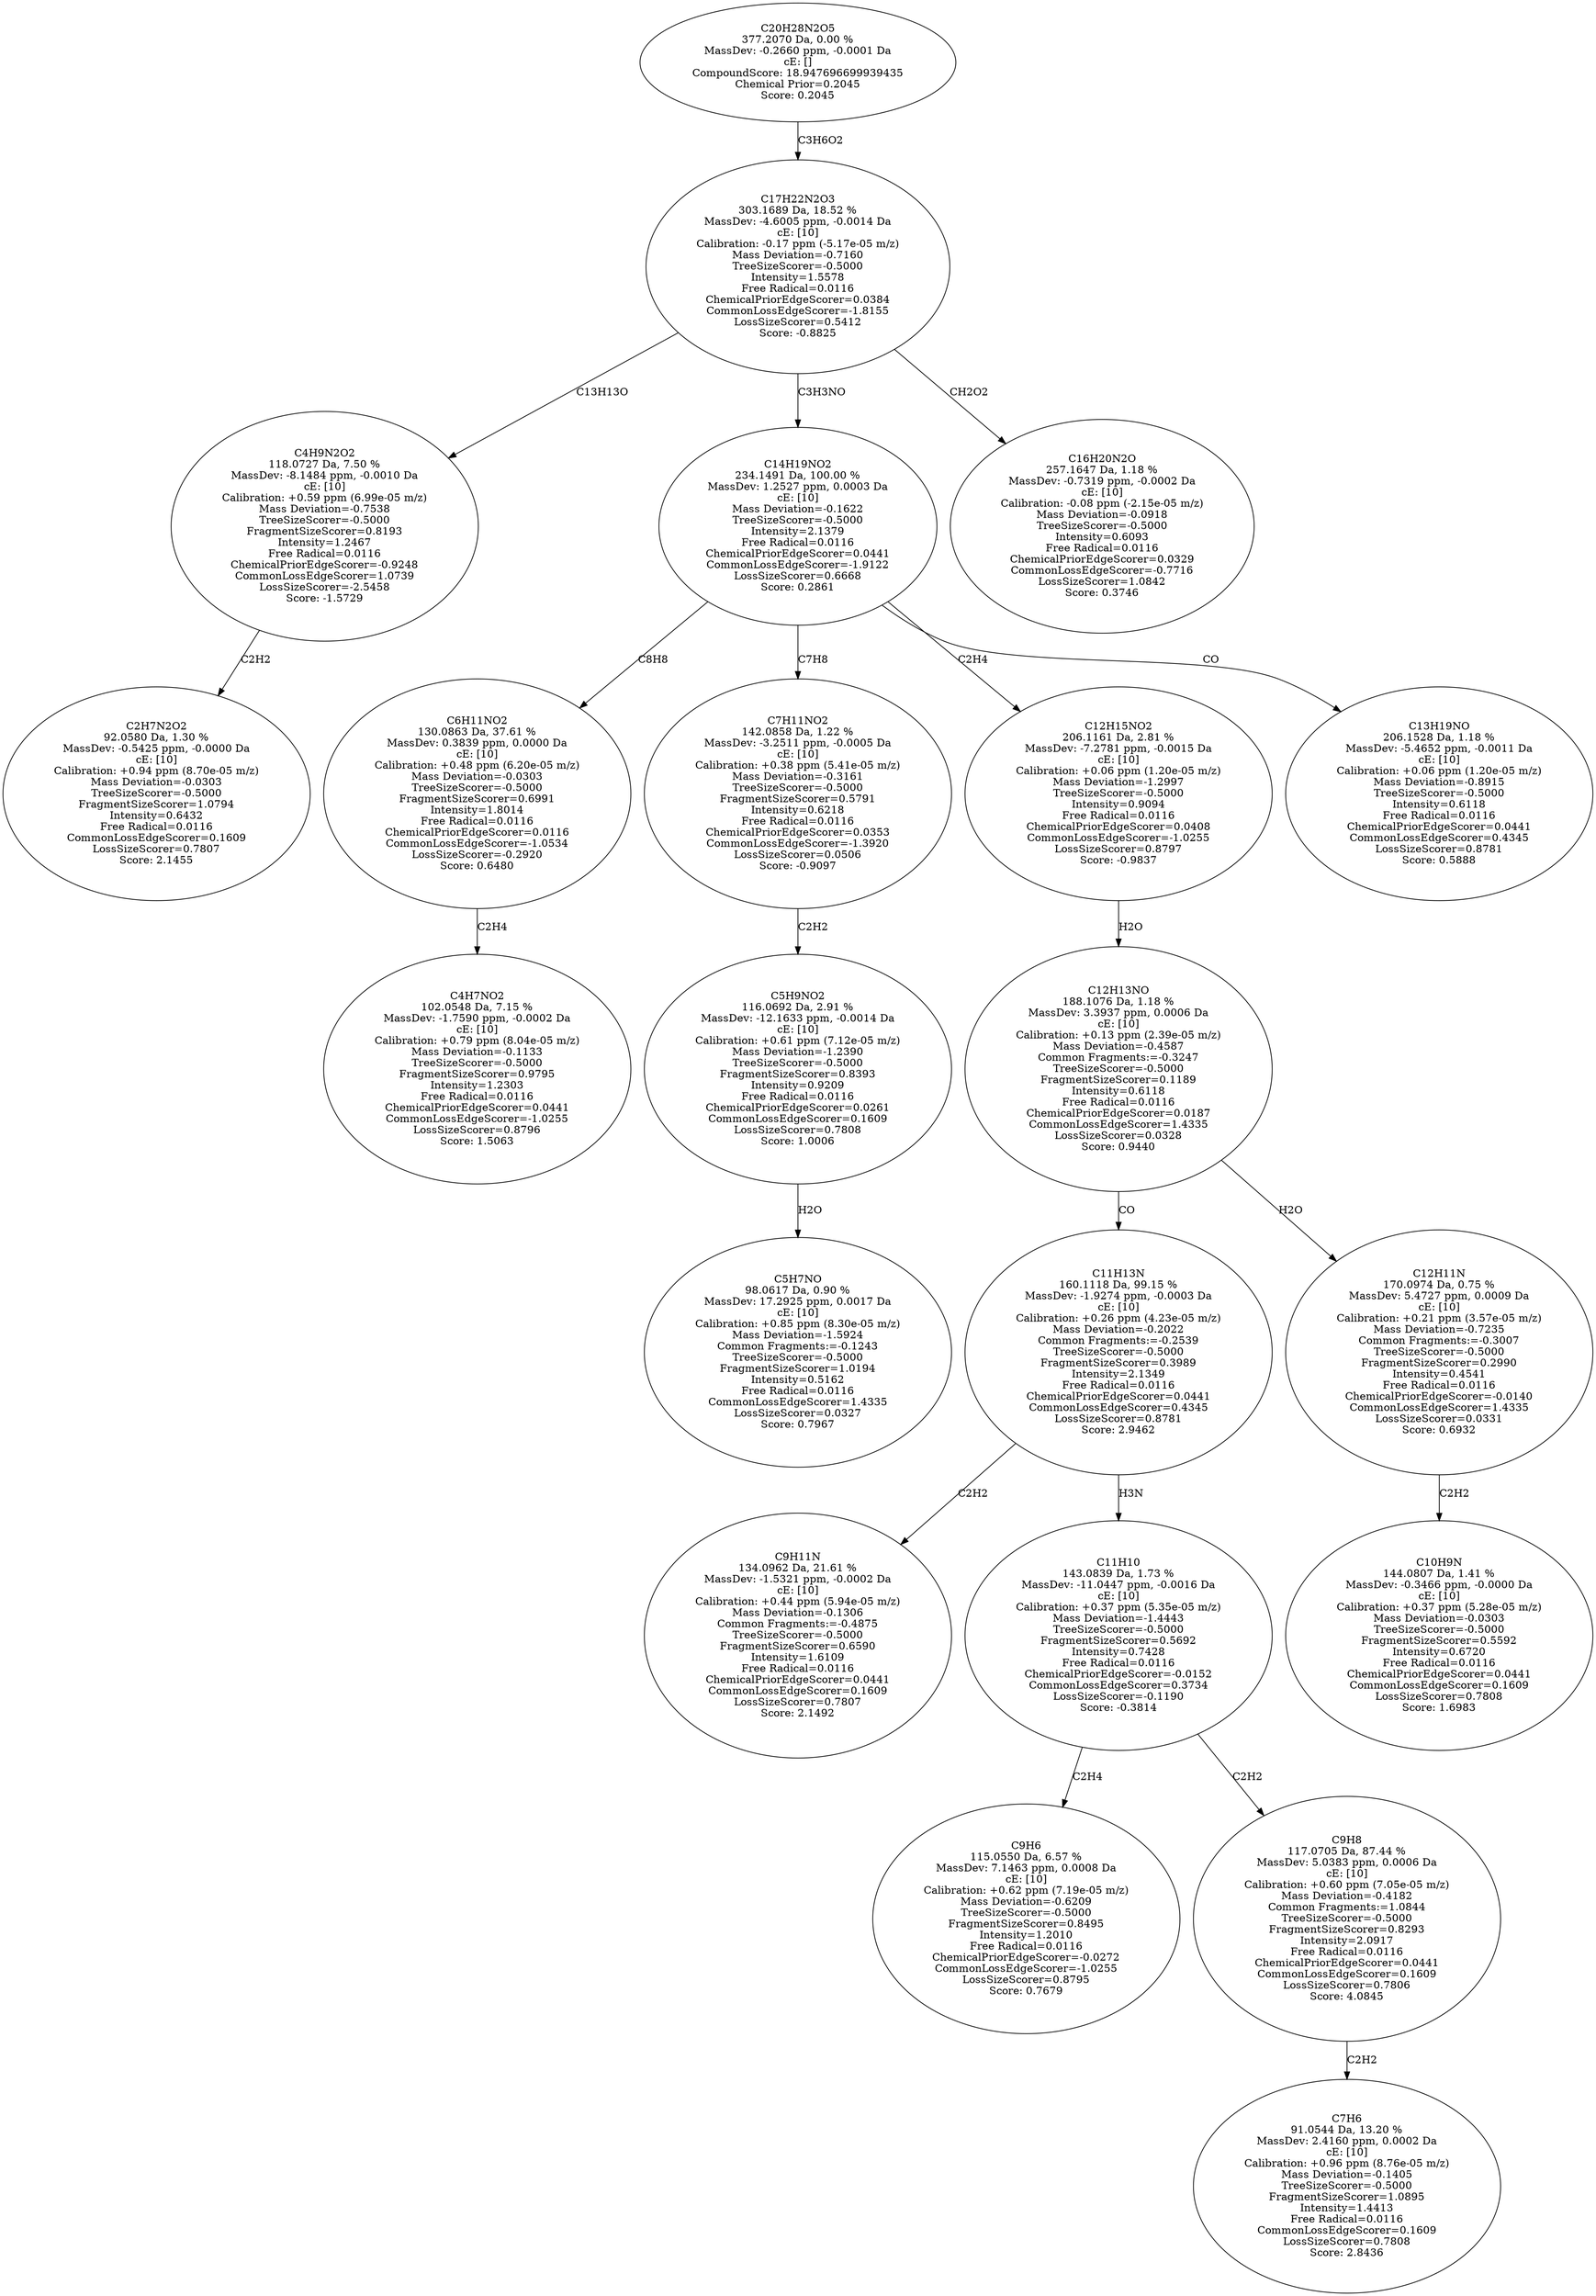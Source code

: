 strict digraph {
v1 [label="C2H7N2O2\n92.0580 Da, 1.30 %\nMassDev: -0.5425 ppm, -0.0000 Da\ncE: [10]\nCalibration: +0.94 ppm (8.70e-05 m/z)\nMass Deviation=-0.0303\nTreeSizeScorer=-0.5000\nFragmentSizeScorer=1.0794\nIntensity=0.6432\nFree Radical=0.0116\nCommonLossEdgeScorer=0.1609\nLossSizeScorer=0.7807\nScore: 2.1455"];
v2 [label="C4H9N2O2\n118.0727 Da, 7.50 %\nMassDev: -8.1484 ppm, -0.0010 Da\ncE: [10]\nCalibration: +0.59 ppm (6.99e-05 m/z)\nMass Deviation=-0.7538\nTreeSizeScorer=-0.5000\nFragmentSizeScorer=0.8193\nIntensity=1.2467\nFree Radical=0.0116\nChemicalPriorEdgeScorer=-0.9248\nCommonLossEdgeScorer=1.0739\nLossSizeScorer=-2.5458\nScore: -1.5729"];
v3 [label="C4H7NO2\n102.0548 Da, 7.15 %\nMassDev: -1.7590 ppm, -0.0002 Da\ncE: [10]\nCalibration: +0.79 ppm (8.04e-05 m/z)\nMass Deviation=-0.1133\nTreeSizeScorer=-0.5000\nFragmentSizeScorer=0.9795\nIntensity=1.2303\nFree Radical=0.0116\nChemicalPriorEdgeScorer=0.0441\nCommonLossEdgeScorer=-1.0255\nLossSizeScorer=0.8796\nScore: 1.5063"];
v4 [label="C6H11NO2\n130.0863 Da, 37.61 %\nMassDev: 0.3839 ppm, 0.0000 Da\ncE: [10]\nCalibration: +0.48 ppm (6.20e-05 m/z)\nMass Deviation=-0.0303\nTreeSizeScorer=-0.5000\nFragmentSizeScorer=0.6991\nIntensity=1.8014\nFree Radical=0.0116\nChemicalPriorEdgeScorer=0.0116\nCommonLossEdgeScorer=-1.0534\nLossSizeScorer=-0.2920\nScore: 0.6480"];
v5 [label="C5H7NO\n98.0617 Da, 0.90 %\nMassDev: 17.2925 ppm, 0.0017 Da\ncE: [10]\nCalibration: +0.85 ppm (8.30e-05 m/z)\nMass Deviation=-1.5924\nCommon Fragments:=-0.1243\nTreeSizeScorer=-0.5000\nFragmentSizeScorer=1.0194\nIntensity=0.5162\nFree Radical=0.0116\nCommonLossEdgeScorer=1.4335\nLossSizeScorer=0.0327\nScore: 0.7967"];
v6 [label="C5H9NO2\n116.0692 Da, 2.91 %\nMassDev: -12.1633 ppm, -0.0014 Da\ncE: [10]\nCalibration: +0.61 ppm (7.12e-05 m/z)\nMass Deviation=-1.2390\nTreeSizeScorer=-0.5000\nFragmentSizeScorer=0.8393\nIntensity=0.9209\nFree Radical=0.0116\nChemicalPriorEdgeScorer=0.0261\nCommonLossEdgeScorer=0.1609\nLossSizeScorer=0.7808\nScore: 1.0006"];
v7 [label="C7H11NO2\n142.0858 Da, 1.22 %\nMassDev: -3.2511 ppm, -0.0005 Da\ncE: [10]\nCalibration: +0.38 ppm (5.41e-05 m/z)\nMass Deviation=-0.3161\nTreeSizeScorer=-0.5000\nFragmentSizeScorer=0.5791\nIntensity=0.6218\nFree Radical=0.0116\nChemicalPriorEdgeScorer=0.0353\nCommonLossEdgeScorer=-1.3920\nLossSizeScorer=0.0506\nScore: -0.9097"];
v8 [label="C9H11N\n134.0962 Da, 21.61 %\nMassDev: -1.5321 ppm, -0.0002 Da\ncE: [10]\nCalibration: +0.44 ppm (5.94e-05 m/z)\nMass Deviation=-0.1306\nCommon Fragments:=-0.4875\nTreeSizeScorer=-0.5000\nFragmentSizeScorer=0.6590\nIntensity=1.6109\nFree Radical=0.0116\nChemicalPriorEdgeScorer=0.0441\nCommonLossEdgeScorer=0.1609\nLossSizeScorer=0.7807\nScore: 2.1492"];
v9 [label="C9H6\n115.0550 Da, 6.57 %\nMassDev: 7.1463 ppm, 0.0008 Da\ncE: [10]\nCalibration: +0.62 ppm (7.19e-05 m/z)\nMass Deviation=-0.6209\nTreeSizeScorer=-0.5000\nFragmentSizeScorer=0.8495\nIntensity=1.2010\nFree Radical=0.0116\nChemicalPriorEdgeScorer=-0.0272\nCommonLossEdgeScorer=-1.0255\nLossSizeScorer=0.8795\nScore: 0.7679"];
v10 [label="C7H6\n91.0544 Da, 13.20 %\nMassDev: 2.4160 ppm, 0.0002 Da\ncE: [10]\nCalibration: +0.96 ppm (8.76e-05 m/z)\nMass Deviation=-0.1405\nTreeSizeScorer=-0.5000\nFragmentSizeScorer=1.0895\nIntensity=1.4413\nFree Radical=0.0116\nCommonLossEdgeScorer=0.1609\nLossSizeScorer=0.7808\nScore: 2.8436"];
v11 [label="C9H8\n117.0705 Da, 87.44 %\nMassDev: 5.0383 ppm, 0.0006 Da\ncE: [10]\nCalibration: +0.60 ppm (7.05e-05 m/z)\nMass Deviation=-0.4182\nCommon Fragments:=1.0844\nTreeSizeScorer=-0.5000\nFragmentSizeScorer=0.8293\nIntensity=2.0917\nFree Radical=0.0116\nChemicalPriorEdgeScorer=0.0441\nCommonLossEdgeScorer=0.1609\nLossSizeScorer=0.7806\nScore: 4.0845"];
v12 [label="C11H10\n143.0839 Da, 1.73 %\nMassDev: -11.0447 ppm, -0.0016 Da\ncE: [10]\nCalibration: +0.37 ppm (5.35e-05 m/z)\nMass Deviation=-1.4443\nTreeSizeScorer=-0.5000\nFragmentSizeScorer=0.5692\nIntensity=0.7428\nFree Radical=0.0116\nChemicalPriorEdgeScorer=-0.0152\nCommonLossEdgeScorer=0.3734\nLossSizeScorer=-0.1190\nScore: -0.3814"];
v13 [label="C11H13N\n160.1118 Da, 99.15 %\nMassDev: -1.9274 ppm, -0.0003 Da\ncE: [10]\nCalibration: +0.26 ppm (4.23e-05 m/z)\nMass Deviation=-0.2022\nCommon Fragments:=-0.2539\nTreeSizeScorer=-0.5000\nFragmentSizeScorer=0.3989\nIntensity=2.1349\nFree Radical=0.0116\nChemicalPriorEdgeScorer=0.0441\nCommonLossEdgeScorer=0.4345\nLossSizeScorer=0.8781\nScore: 2.9462"];
v14 [label="C10H9N\n144.0807 Da, 1.41 %\nMassDev: -0.3466 ppm, -0.0000 Da\ncE: [10]\nCalibration: +0.37 ppm (5.28e-05 m/z)\nMass Deviation=-0.0303\nTreeSizeScorer=-0.5000\nFragmentSizeScorer=0.5592\nIntensity=0.6720\nFree Radical=0.0116\nChemicalPriorEdgeScorer=0.0441\nCommonLossEdgeScorer=0.1609\nLossSizeScorer=0.7808\nScore: 1.6983"];
v15 [label="C12H11N\n170.0974 Da, 0.75 %\nMassDev: 5.4727 ppm, 0.0009 Da\ncE: [10]\nCalibration: +0.21 ppm (3.57e-05 m/z)\nMass Deviation=-0.7235\nCommon Fragments:=-0.3007\nTreeSizeScorer=-0.5000\nFragmentSizeScorer=0.2990\nIntensity=0.4541\nFree Radical=0.0116\nChemicalPriorEdgeScorer=-0.0140\nCommonLossEdgeScorer=1.4335\nLossSizeScorer=0.0331\nScore: 0.6932"];
v16 [label="C12H13NO\n188.1076 Da, 1.18 %\nMassDev: 3.3937 ppm, 0.0006 Da\ncE: [10]\nCalibration: +0.13 ppm (2.39e-05 m/z)\nMass Deviation=-0.4587\nCommon Fragments:=-0.3247\nTreeSizeScorer=-0.5000\nFragmentSizeScorer=0.1189\nIntensity=0.6118\nFree Radical=0.0116\nChemicalPriorEdgeScorer=0.0187\nCommonLossEdgeScorer=1.4335\nLossSizeScorer=0.0328\nScore: 0.9440"];
v17 [label="C12H15NO2\n206.1161 Da, 2.81 %\nMassDev: -7.2781 ppm, -0.0015 Da\ncE: [10]\nCalibration: +0.06 ppm (1.20e-05 m/z)\nMass Deviation=-1.2997\nTreeSizeScorer=-0.5000\nIntensity=0.9094\nFree Radical=0.0116\nChemicalPriorEdgeScorer=0.0408\nCommonLossEdgeScorer=-1.0255\nLossSizeScorer=0.8797\nScore: -0.9837"];
v18 [label="C13H19NO\n206.1528 Da, 1.18 %\nMassDev: -5.4652 ppm, -0.0011 Da\ncE: [10]\nCalibration: +0.06 ppm (1.20e-05 m/z)\nMass Deviation=-0.8915\nTreeSizeScorer=-0.5000\nIntensity=0.6118\nFree Radical=0.0116\nChemicalPriorEdgeScorer=0.0441\nCommonLossEdgeScorer=0.4345\nLossSizeScorer=0.8781\nScore: 0.5888"];
v19 [label="C14H19NO2\n234.1491 Da, 100.00 %\nMassDev: 1.2527 ppm, 0.0003 Da\ncE: [10]\nMass Deviation=-0.1622\nTreeSizeScorer=-0.5000\nIntensity=2.1379\nFree Radical=0.0116\nChemicalPriorEdgeScorer=0.0441\nCommonLossEdgeScorer=-1.9122\nLossSizeScorer=0.6668\nScore: 0.2861"];
v20 [label="C16H20N2O\n257.1647 Da, 1.18 %\nMassDev: -0.7319 ppm, -0.0002 Da\ncE: [10]\nCalibration: -0.08 ppm (-2.15e-05 m/z)\nMass Deviation=-0.0918\nTreeSizeScorer=-0.5000\nIntensity=0.6093\nFree Radical=0.0116\nChemicalPriorEdgeScorer=0.0329\nCommonLossEdgeScorer=-0.7716\nLossSizeScorer=1.0842\nScore: 0.3746"];
v21 [label="C17H22N2O3\n303.1689 Da, 18.52 %\nMassDev: -4.6005 ppm, -0.0014 Da\ncE: [10]\nCalibration: -0.17 ppm (-5.17e-05 m/z)\nMass Deviation=-0.7160\nTreeSizeScorer=-0.5000\nIntensity=1.5578\nFree Radical=0.0116\nChemicalPriorEdgeScorer=0.0384\nCommonLossEdgeScorer=-1.8155\nLossSizeScorer=0.5412\nScore: -0.8825"];
v22 [label="C20H28N2O5\n377.2070 Da, 0.00 %\nMassDev: -0.2660 ppm, -0.0001 Da\ncE: []\nCompoundScore: 18.947696699939435\nChemical Prior=0.2045\nScore: 0.2045"];
v2 -> v1 [label="C2H2"];
v21 -> v2 [label="C13H13O"];
v4 -> v3 [label="C2H4"];
v19 -> v4 [label="C8H8"];
v6 -> v5 [label="H2O"];
v7 -> v6 [label="C2H2"];
v19 -> v7 [label="C7H8"];
v13 -> v8 [label="C2H2"];
v12 -> v9 [label="C2H4"];
v11 -> v10 [label="C2H2"];
v12 -> v11 [label="C2H2"];
v13 -> v12 [label="H3N"];
v16 -> v13 [label="CO"];
v15 -> v14 [label="C2H2"];
v16 -> v15 [label="H2O"];
v17 -> v16 [label="H2O"];
v19 -> v17 [label="C2H4"];
v19 -> v18 [label="CO"];
v21 -> v19 [label="C3H3NO"];
v21 -> v20 [label="CH2O2"];
v22 -> v21 [label="C3H6O2"];
}